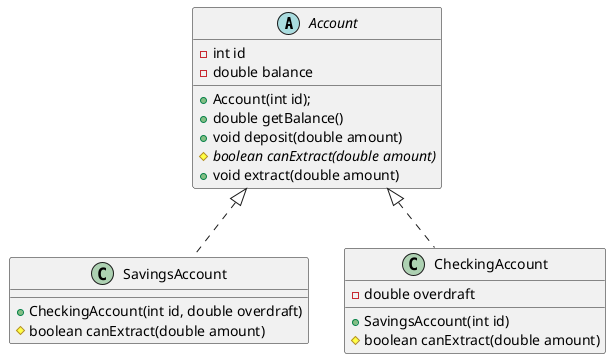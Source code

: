 @startuml

abstract class Account {
    - int id
    - double balance

    + Account(int id);
    + double getBalance()
    + void deposit(double amount)
    # {abstract}boolean canExtract(double amount)
    + void extract(double amount)
}

class SavingsAccount implements Account {

    + CheckingAccount(int id, double overdraft)
    # boolean canExtract(double amount)
}

class CheckingAccount implements Account {
    - double overdraft

    + SavingsAccount(int id)
    # boolean canExtract(double amount)
}

@enduml